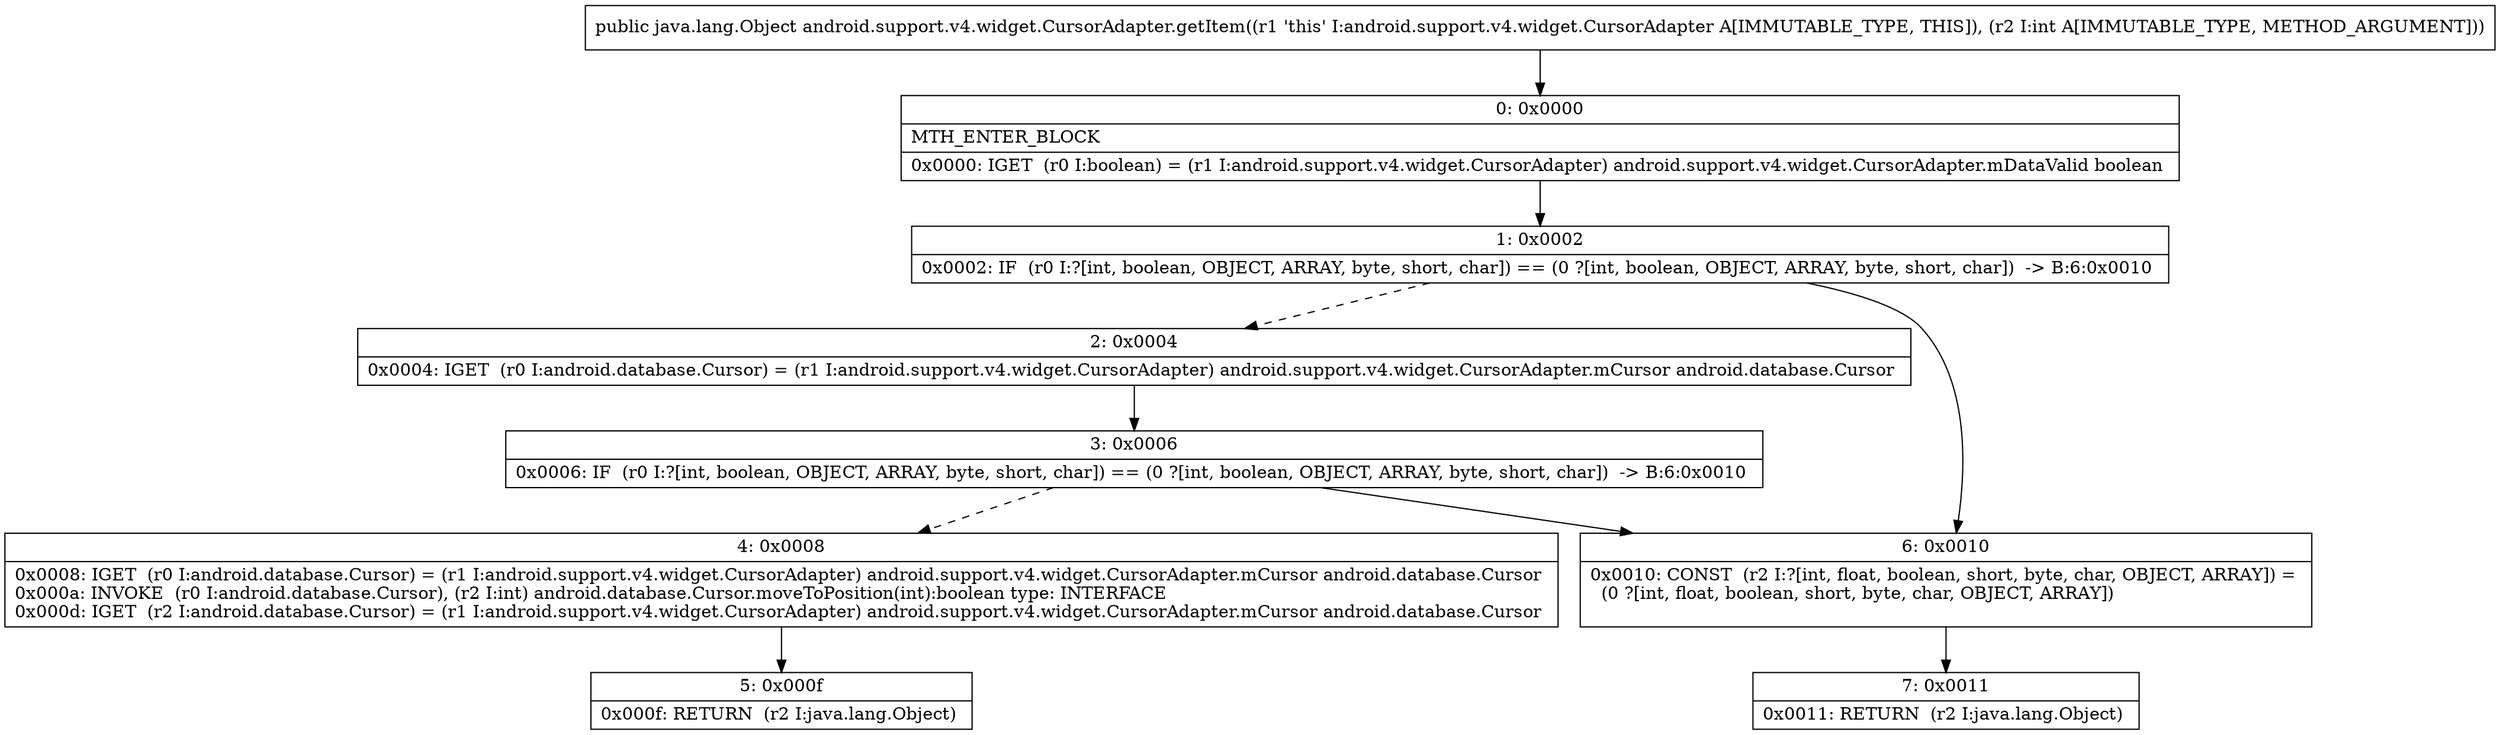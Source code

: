 digraph "CFG forandroid.support.v4.widget.CursorAdapter.getItem(I)Ljava\/lang\/Object;" {
Node_0 [shape=record,label="{0\:\ 0x0000|MTH_ENTER_BLOCK\l|0x0000: IGET  (r0 I:boolean) = (r1 I:android.support.v4.widget.CursorAdapter) android.support.v4.widget.CursorAdapter.mDataValid boolean \l}"];
Node_1 [shape=record,label="{1\:\ 0x0002|0x0002: IF  (r0 I:?[int, boolean, OBJECT, ARRAY, byte, short, char]) == (0 ?[int, boolean, OBJECT, ARRAY, byte, short, char])  \-\> B:6:0x0010 \l}"];
Node_2 [shape=record,label="{2\:\ 0x0004|0x0004: IGET  (r0 I:android.database.Cursor) = (r1 I:android.support.v4.widget.CursorAdapter) android.support.v4.widget.CursorAdapter.mCursor android.database.Cursor \l}"];
Node_3 [shape=record,label="{3\:\ 0x0006|0x0006: IF  (r0 I:?[int, boolean, OBJECT, ARRAY, byte, short, char]) == (0 ?[int, boolean, OBJECT, ARRAY, byte, short, char])  \-\> B:6:0x0010 \l}"];
Node_4 [shape=record,label="{4\:\ 0x0008|0x0008: IGET  (r0 I:android.database.Cursor) = (r1 I:android.support.v4.widget.CursorAdapter) android.support.v4.widget.CursorAdapter.mCursor android.database.Cursor \l0x000a: INVOKE  (r0 I:android.database.Cursor), (r2 I:int) android.database.Cursor.moveToPosition(int):boolean type: INTERFACE \l0x000d: IGET  (r2 I:android.database.Cursor) = (r1 I:android.support.v4.widget.CursorAdapter) android.support.v4.widget.CursorAdapter.mCursor android.database.Cursor \l}"];
Node_5 [shape=record,label="{5\:\ 0x000f|0x000f: RETURN  (r2 I:java.lang.Object) \l}"];
Node_6 [shape=record,label="{6\:\ 0x0010|0x0010: CONST  (r2 I:?[int, float, boolean, short, byte, char, OBJECT, ARRAY]) = \l  (0 ?[int, float, boolean, short, byte, char, OBJECT, ARRAY])\l \l}"];
Node_7 [shape=record,label="{7\:\ 0x0011|0x0011: RETURN  (r2 I:java.lang.Object) \l}"];
MethodNode[shape=record,label="{public java.lang.Object android.support.v4.widget.CursorAdapter.getItem((r1 'this' I:android.support.v4.widget.CursorAdapter A[IMMUTABLE_TYPE, THIS]), (r2 I:int A[IMMUTABLE_TYPE, METHOD_ARGUMENT])) }"];
MethodNode -> Node_0;
Node_0 -> Node_1;
Node_1 -> Node_2[style=dashed];
Node_1 -> Node_6;
Node_2 -> Node_3;
Node_3 -> Node_4[style=dashed];
Node_3 -> Node_6;
Node_4 -> Node_5;
Node_6 -> Node_7;
}

